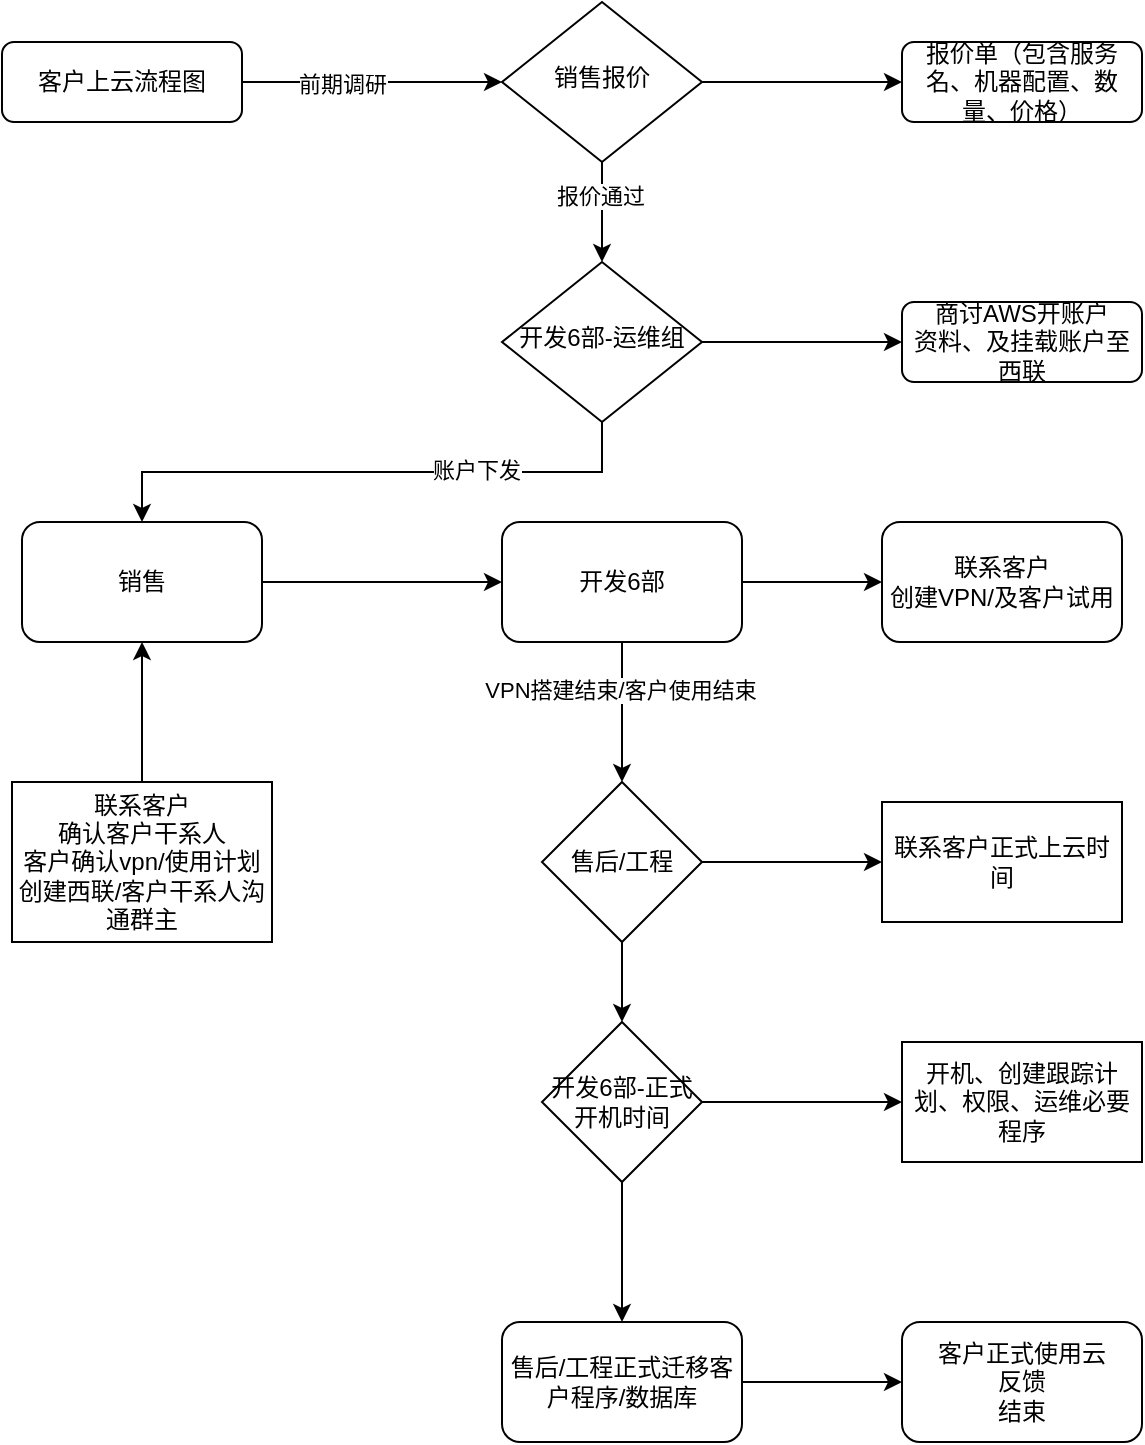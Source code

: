 <mxfile version="14.4.4" type="github">
  <diagram id="C5RBs43oDa-KdzZeNtuy" name="Page-1">
    <mxGraphModel dx="1662" dy="762" grid="1" gridSize="10" guides="1" tooltips="1" connect="1" arrows="1" fold="1" page="1" pageScale="1" pageWidth="827" pageHeight="1169" math="0" shadow="0">
      <root>
        <mxCell id="WIyWlLk6GJQsqaUBKTNV-0" />
        <mxCell id="WIyWlLk6GJQsqaUBKTNV-1" parent="WIyWlLk6GJQsqaUBKTNV-0" />
        <mxCell id="DnYA5mUgrLqKh6XGCzV2-26" style="edgeStyle=orthogonalEdgeStyle;rounded=0;orthogonalLoop=1;jettySize=auto;html=1;" parent="WIyWlLk6GJQsqaUBKTNV-1" source="WIyWlLk6GJQsqaUBKTNV-3" target="WIyWlLk6GJQsqaUBKTNV-6" edge="1">
          <mxGeometry relative="1" as="geometry" />
        </mxCell>
        <mxCell id="DnYA5mUgrLqKh6XGCzV2-27" value="前期调研" style="edgeLabel;html=1;align=center;verticalAlign=middle;resizable=0;points=[];" parent="DnYA5mUgrLqKh6XGCzV2-26" vertex="1" connectable="0">
          <mxGeometry x="-0.237" y="-1" relative="1" as="geometry">
            <mxPoint as="offset" />
          </mxGeometry>
        </mxCell>
        <mxCell id="WIyWlLk6GJQsqaUBKTNV-3" value="客户上云流程图" style="rounded=1;whiteSpace=wrap;html=1;fontSize=12;glass=0;strokeWidth=1;shadow=0;" parent="WIyWlLk6GJQsqaUBKTNV-1" vertex="1">
          <mxGeometry x="40" y="30" width="120" height="40" as="geometry" />
        </mxCell>
        <mxCell id="DnYA5mUgrLqKh6XGCzV2-1" style="edgeStyle=orthogonalEdgeStyle;rounded=0;orthogonalLoop=1;jettySize=auto;html=1;" parent="WIyWlLk6GJQsqaUBKTNV-1" source="WIyWlLk6GJQsqaUBKTNV-6" target="WIyWlLk6GJQsqaUBKTNV-10" edge="1">
          <mxGeometry relative="1" as="geometry" />
        </mxCell>
        <mxCell id="DnYA5mUgrLqKh6XGCzV2-3" value="报价通过" style="edgeLabel;html=1;align=center;verticalAlign=middle;resizable=0;points=[];" parent="DnYA5mUgrLqKh6XGCzV2-1" vertex="1" connectable="0">
          <mxGeometry x="-0.317" y="-1" relative="1" as="geometry">
            <mxPoint as="offset" />
          </mxGeometry>
        </mxCell>
        <mxCell id="DnYA5mUgrLqKh6XGCzV2-4" style="edgeStyle=orthogonalEdgeStyle;rounded=0;orthogonalLoop=1;jettySize=auto;html=1;entryX=0;entryY=0.5;entryDx=0;entryDy=0;" parent="WIyWlLk6GJQsqaUBKTNV-1" source="WIyWlLk6GJQsqaUBKTNV-6" target="WIyWlLk6GJQsqaUBKTNV-7" edge="1">
          <mxGeometry relative="1" as="geometry" />
        </mxCell>
        <mxCell id="WIyWlLk6GJQsqaUBKTNV-6" value="销售报价" style="rhombus;whiteSpace=wrap;html=1;shadow=0;fontFamily=Helvetica;fontSize=12;align=center;strokeWidth=1;spacing=6;spacingTop=-4;" parent="WIyWlLk6GJQsqaUBKTNV-1" vertex="1">
          <mxGeometry x="290" y="10" width="100" height="80" as="geometry" />
        </mxCell>
        <mxCell id="WIyWlLk6GJQsqaUBKTNV-7" value="报价单（包含服务名、机器配置、数量、价格）" style="rounded=1;whiteSpace=wrap;html=1;fontSize=12;glass=0;strokeWidth=1;shadow=0;" parent="WIyWlLk6GJQsqaUBKTNV-1" vertex="1">
          <mxGeometry x="490" y="30" width="120" height="40" as="geometry" />
        </mxCell>
        <mxCell id="DnYA5mUgrLqKh6XGCzV2-5" style="edgeStyle=orthogonalEdgeStyle;rounded=0;orthogonalLoop=1;jettySize=auto;html=1;entryX=0;entryY=0.5;entryDx=0;entryDy=0;" parent="WIyWlLk6GJQsqaUBKTNV-1" source="WIyWlLk6GJQsqaUBKTNV-10" target="WIyWlLk6GJQsqaUBKTNV-12" edge="1">
          <mxGeometry relative="1" as="geometry" />
        </mxCell>
        <mxCell id="DnYA5mUgrLqKh6XGCzV2-7" style="edgeStyle=orthogonalEdgeStyle;rounded=0;orthogonalLoop=1;jettySize=auto;html=1;exitX=0.5;exitY=1;exitDx=0;exitDy=0;" parent="WIyWlLk6GJQsqaUBKTNV-1" source="WIyWlLk6GJQsqaUBKTNV-10" target="DnYA5mUgrLqKh6XGCzV2-6" edge="1">
          <mxGeometry relative="1" as="geometry" />
        </mxCell>
        <mxCell id="DnYA5mUgrLqKh6XGCzV2-8" value="账户下发" style="edgeLabel;html=1;align=center;verticalAlign=middle;resizable=0;points=[];" parent="DnYA5mUgrLqKh6XGCzV2-7" vertex="1" connectable="0">
          <mxGeometry x="-0.37" y="-1" relative="1" as="geometry">
            <mxPoint as="offset" />
          </mxGeometry>
        </mxCell>
        <mxCell id="WIyWlLk6GJQsqaUBKTNV-10" value="开发6部-运维组" style="rhombus;whiteSpace=wrap;html=1;shadow=0;fontFamily=Helvetica;fontSize=12;align=center;strokeWidth=1;spacing=6;spacingTop=-4;" parent="WIyWlLk6GJQsqaUBKTNV-1" vertex="1">
          <mxGeometry x="290" y="140" width="100" height="80" as="geometry" />
        </mxCell>
        <mxCell id="WIyWlLk6GJQsqaUBKTNV-12" value="商讨AWS开账户&lt;br&gt;资料、及挂载账户至西联" style="rounded=1;whiteSpace=wrap;html=1;fontSize=12;glass=0;strokeWidth=1;shadow=0;" parent="WIyWlLk6GJQsqaUBKTNV-1" vertex="1">
          <mxGeometry x="490" y="160" width="120" height="40" as="geometry" />
        </mxCell>
        <mxCell id="DnYA5mUgrLqKh6XGCzV2-10" style="edgeStyle=orthogonalEdgeStyle;rounded=0;orthogonalLoop=1;jettySize=auto;html=1;entryX=0;entryY=0.5;entryDx=0;entryDy=0;" parent="WIyWlLk6GJQsqaUBKTNV-1" source="DnYA5mUgrLqKh6XGCzV2-6" target="DnYA5mUgrLqKh6XGCzV2-9" edge="1">
          <mxGeometry relative="1" as="geometry">
            <mxPoint x="360" y="340" as="targetPoint" />
          </mxGeometry>
        </mxCell>
        <mxCell id="DnYA5mUgrLqKh6XGCzV2-6" value="销售" style="rounded=1;whiteSpace=wrap;html=1;" parent="WIyWlLk6GJQsqaUBKTNV-1" vertex="1">
          <mxGeometry x="50" y="270" width="120" height="60" as="geometry" />
        </mxCell>
        <mxCell id="DnYA5mUgrLqKh6XGCzV2-12" style="edgeStyle=orthogonalEdgeStyle;rounded=0;orthogonalLoop=1;jettySize=auto;html=1;entryX=0;entryY=0.5;entryDx=0;entryDy=0;" parent="WIyWlLk6GJQsqaUBKTNV-1" source="DnYA5mUgrLqKh6XGCzV2-9" target="DnYA5mUgrLqKh6XGCzV2-11" edge="1">
          <mxGeometry relative="1" as="geometry" />
        </mxCell>
        <mxCell id="DnYA5mUgrLqKh6XGCzV2-18" style="edgeStyle=orthogonalEdgeStyle;rounded=0;orthogonalLoop=1;jettySize=auto;html=1;entryX=0.5;entryY=0;entryDx=0;entryDy=0;" parent="WIyWlLk6GJQsqaUBKTNV-1" source="DnYA5mUgrLqKh6XGCzV2-9" target="DnYA5mUgrLqKh6XGCzV2-16" edge="1">
          <mxGeometry relative="1" as="geometry" />
        </mxCell>
        <mxCell id="DnYA5mUgrLqKh6XGCzV2-19" value="VPN搭建结束/客户使用结束" style="edgeLabel;html=1;align=center;verticalAlign=middle;resizable=0;points=[];" parent="DnYA5mUgrLqKh6XGCzV2-18" vertex="1" connectable="0">
          <mxGeometry x="-0.329" y="-1" relative="1" as="geometry">
            <mxPoint as="offset" />
          </mxGeometry>
        </mxCell>
        <mxCell id="DnYA5mUgrLqKh6XGCzV2-9" value="开发6部" style="rounded=1;whiteSpace=wrap;html=1;" parent="WIyWlLk6GJQsqaUBKTNV-1" vertex="1">
          <mxGeometry x="290" y="270" width="120" height="60" as="geometry" />
        </mxCell>
        <mxCell id="DnYA5mUgrLqKh6XGCzV2-11" value="联系客户&lt;br&gt;创建VPN/及客户试用" style="rounded=1;whiteSpace=wrap;html=1;" parent="WIyWlLk6GJQsqaUBKTNV-1" vertex="1">
          <mxGeometry x="480" y="270" width="120" height="60" as="geometry" />
        </mxCell>
        <mxCell id="DnYA5mUgrLqKh6XGCzV2-21" style="edgeStyle=orthogonalEdgeStyle;rounded=0;orthogonalLoop=1;jettySize=auto;html=1;exitX=1;exitY=0.5;exitDx=0;exitDy=0;entryX=0;entryY=0.5;entryDx=0;entryDy=0;" parent="WIyWlLk6GJQsqaUBKTNV-1" source="DnYA5mUgrLqKh6XGCzV2-16" target="DnYA5mUgrLqKh6XGCzV2-20" edge="1">
          <mxGeometry relative="1" as="geometry" />
        </mxCell>
        <mxCell id="DnYA5mUgrLqKh6XGCzV2-25" style="edgeStyle=orthogonalEdgeStyle;rounded=0;orthogonalLoop=1;jettySize=auto;html=1;entryX=0.5;entryY=0;entryDx=0;entryDy=0;" parent="WIyWlLk6GJQsqaUBKTNV-1" source="DnYA5mUgrLqKh6XGCzV2-16" target="DnYA5mUgrLqKh6XGCzV2-23" edge="1">
          <mxGeometry relative="1" as="geometry" />
        </mxCell>
        <mxCell id="DnYA5mUgrLqKh6XGCzV2-16" value="售后/工程" style="rhombus;whiteSpace=wrap;html=1;" parent="WIyWlLk6GJQsqaUBKTNV-1" vertex="1">
          <mxGeometry x="310" y="400" width="80" height="80" as="geometry" />
        </mxCell>
        <mxCell id="DnYA5mUgrLqKh6XGCzV2-20" value="联系客户正式上云时间" style="rounded=0;whiteSpace=wrap;html=1;" parent="WIyWlLk6GJQsqaUBKTNV-1" vertex="1">
          <mxGeometry x="480" y="410" width="120" height="60" as="geometry" />
        </mxCell>
        <mxCell id="DnYA5mUgrLqKh6XGCzV2-31" style="edgeStyle=orthogonalEdgeStyle;rounded=0;orthogonalLoop=1;jettySize=auto;html=1;exitX=1;exitY=0.5;exitDx=0;exitDy=0;entryX=0;entryY=0.5;entryDx=0;entryDy=0;" parent="WIyWlLk6GJQsqaUBKTNV-1" source="DnYA5mUgrLqKh6XGCzV2-23" target="DnYA5mUgrLqKh6XGCzV2-30" edge="1">
          <mxGeometry relative="1" as="geometry" />
        </mxCell>
        <mxCell id="DnYA5mUgrLqKh6XGCzV2-32" style="edgeStyle=orthogonalEdgeStyle;rounded=0;orthogonalLoop=1;jettySize=auto;html=1;entryX=0.5;entryY=0;entryDx=0;entryDy=0;" parent="WIyWlLk6GJQsqaUBKTNV-1" source="DnYA5mUgrLqKh6XGCzV2-23" target="DnYA5mUgrLqKh6XGCzV2-28" edge="1">
          <mxGeometry relative="1" as="geometry" />
        </mxCell>
        <mxCell id="DnYA5mUgrLqKh6XGCzV2-23" value="开发6部-正式开机时间" style="rhombus;whiteSpace=wrap;html=1;" parent="WIyWlLk6GJQsqaUBKTNV-1" vertex="1">
          <mxGeometry x="310" y="520" width="80" height="80" as="geometry" />
        </mxCell>
        <mxCell id="DnYA5mUgrLqKh6XGCzV2-35" style="edgeStyle=orthogonalEdgeStyle;rounded=0;orthogonalLoop=1;jettySize=auto;html=1;" parent="WIyWlLk6GJQsqaUBKTNV-1" source="DnYA5mUgrLqKh6XGCzV2-28" target="DnYA5mUgrLqKh6XGCzV2-33" edge="1">
          <mxGeometry relative="1" as="geometry" />
        </mxCell>
        <mxCell id="DnYA5mUgrLqKh6XGCzV2-28" value="售后/工程正式迁移客户程序/数据库" style="rounded=1;whiteSpace=wrap;html=1;" parent="WIyWlLk6GJQsqaUBKTNV-1" vertex="1">
          <mxGeometry x="290" y="670" width="120" height="60" as="geometry" />
        </mxCell>
        <mxCell id="DnYA5mUgrLqKh6XGCzV2-30" value="开机、创建跟踪计划、权限、运维必要程序" style="rounded=0;whiteSpace=wrap;html=1;" parent="WIyWlLk6GJQsqaUBKTNV-1" vertex="1">
          <mxGeometry x="490" y="530" width="120" height="60" as="geometry" />
        </mxCell>
        <mxCell id="DnYA5mUgrLqKh6XGCzV2-33" value="客户正式使用云&lt;br&gt;反馈&lt;br&gt;结束" style="rounded=1;whiteSpace=wrap;html=1;" parent="WIyWlLk6GJQsqaUBKTNV-1" vertex="1">
          <mxGeometry x="490" y="670" width="120" height="60" as="geometry" />
        </mxCell>
        <mxCell id="O3uo5_pyUlfJneFG8pDG-1" style="edgeStyle=orthogonalEdgeStyle;rounded=0;orthogonalLoop=1;jettySize=auto;html=1;entryX=0.5;entryY=1;entryDx=0;entryDy=0;" edge="1" parent="WIyWlLk6GJQsqaUBKTNV-1" source="O3uo5_pyUlfJneFG8pDG-0" target="DnYA5mUgrLqKh6XGCzV2-6">
          <mxGeometry relative="1" as="geometry" />
        </mxCell>
        <mxCell id="O3uo5_pyUlfJneFG8pDG-0" value="联系客户&lt;br&gt;确认客户干系人&lt;br&gt;客户确认vpn/使用计划&lt;br&gt;创建西联/客户干系人沟通群主" style="rounded=0;whiteSpace=wrap;html=1;" vertex="1" parent="WIyWlLk6GJQsqaUBKTNV-1">
          <mxGeometry x="45" y="400" width="130" height="80" as="geometry" />
        </mxCell>
      </root>
    </mxGraphModel>
  </diagram>
</mxfile>
